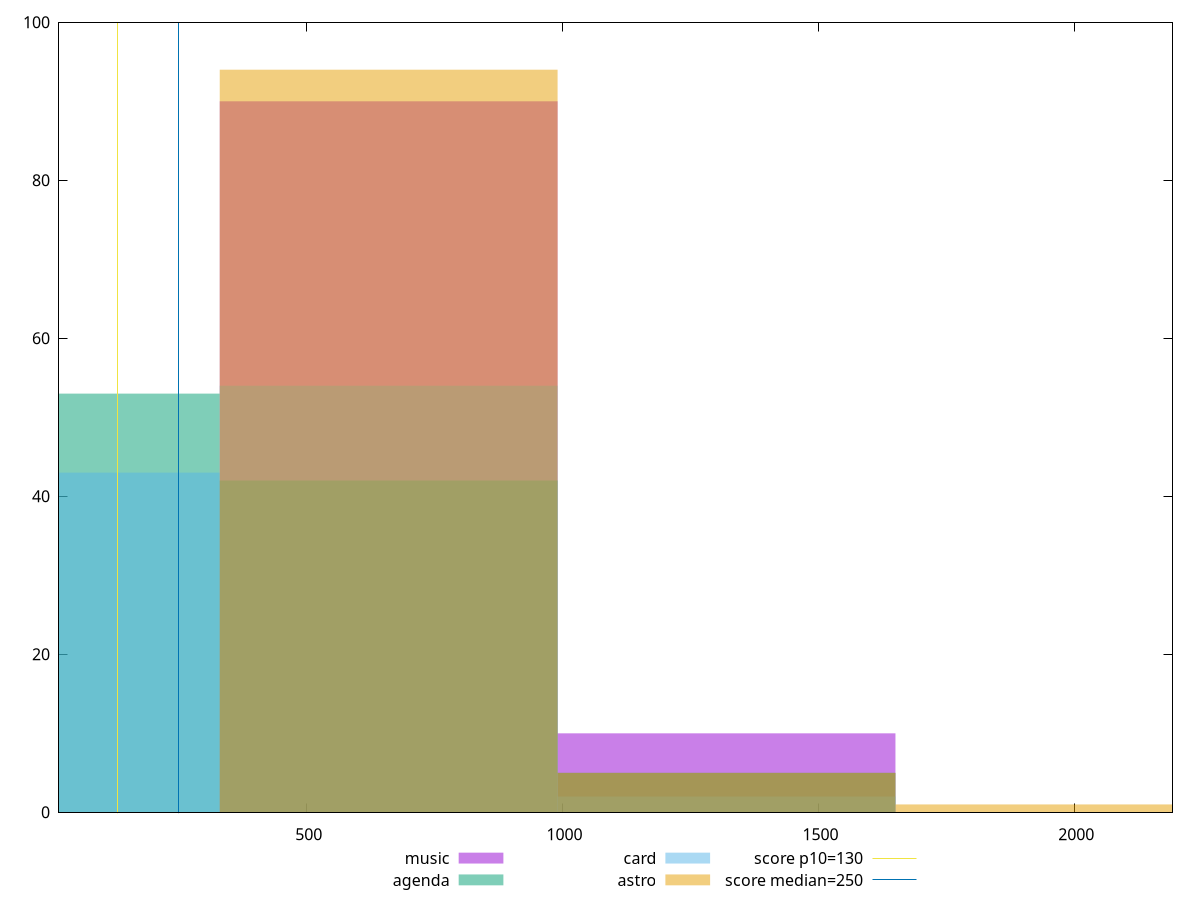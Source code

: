 reset

$music <<EOF
660.2331437842207 90
1320.4662875684414 10
EOF

$agenda <<EOF
1320.4662875684414 5
0 53
660.2331437842207 42
EOF

$card <<EOF
660.2331437842207 54
0 43
1320.4662875684414 2
EOF

$astro <<EOF
660.2331437842207 94
1320.4662875684414 5
1980.699431352662 1
EOF

set key outside below
set boxwidth 660.2331437842207
set xrange [16:2191.999999999999]
set yrange [0:100]
set trange [0:100]
set style fill transparent solid 0.5 noborder

set parametric
set terminal svg size 640, 520 enhanced background rgb 'white'
set output "reports/report_00027_2021-02-24T12-40-31.850Z/max-potential-fid/comparison/histogram/all_raw.svg"

plot $music title "music" with boxes, \
     $agenda title "agenda" with boxes, \
     $card title "card" with boxes, \
     $astro title "astro" with boxes, \
     130,t title "score p10=130", \
     250,t title "score median=250"

reset
